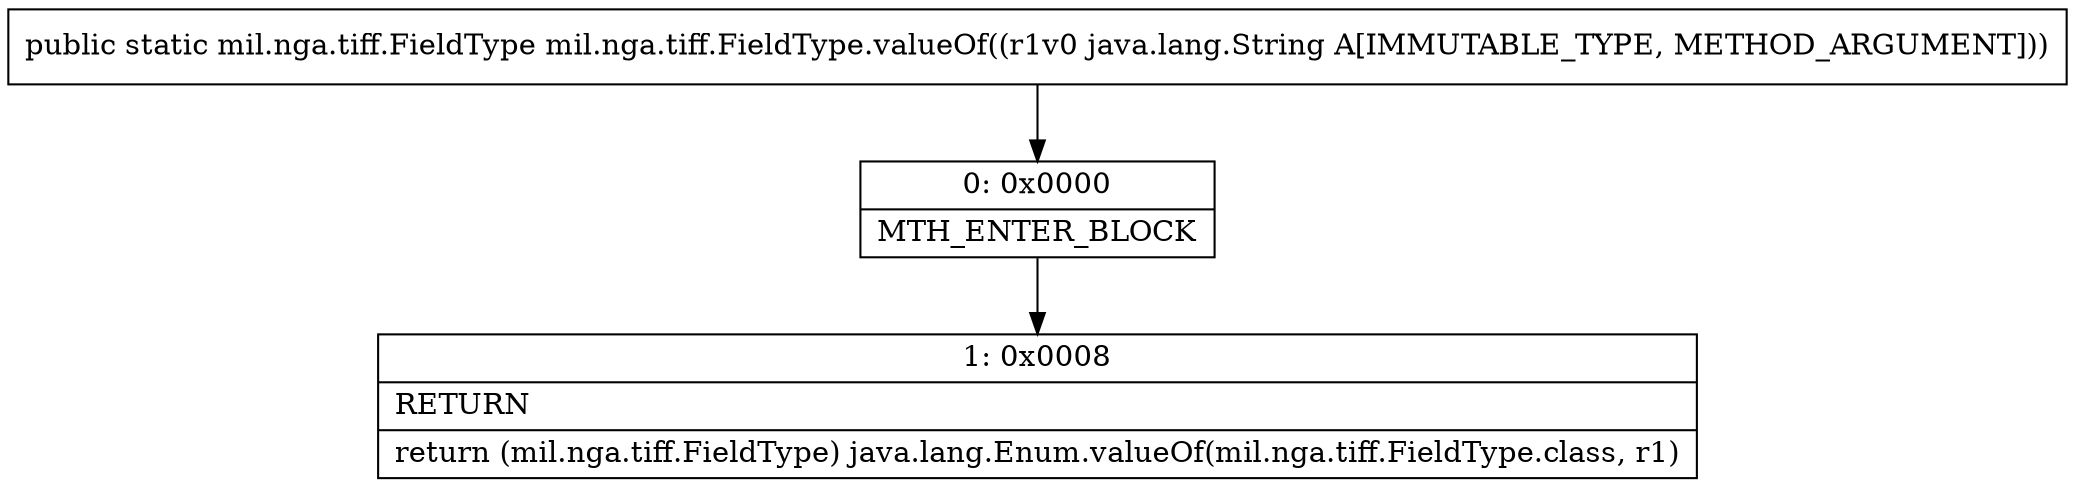 digraph "CFG formil.nga.tiff.FieldType.valueOf(Ljava\/lang\/String;)Lmil\/nga\/tiff\/FieldType;" {
Node_0 [shape=record,label="{0\:\ 0x0000|MTH_ENTER_BLOCK\l}"];
Node_1 [shape=record,label="{1\:\ 0x0008|RETURN\l|return (mil.nga.tiff.FieldType) java.lang.Enum.valueOf(mil.nga.tiff.FieldType.class, r1)\l}"];
MethodNode[shape=record,label="{public static mil.nga.tiff.FieldType mil.nga.tiff.FieldType.valueOf((r1v0 java.lang.String A[IMMUTABLE_TYPE, METHOD_ARGUMENT])) }"];
MethodNode -> Node_0;
Node_0 -> Node_1;
}

